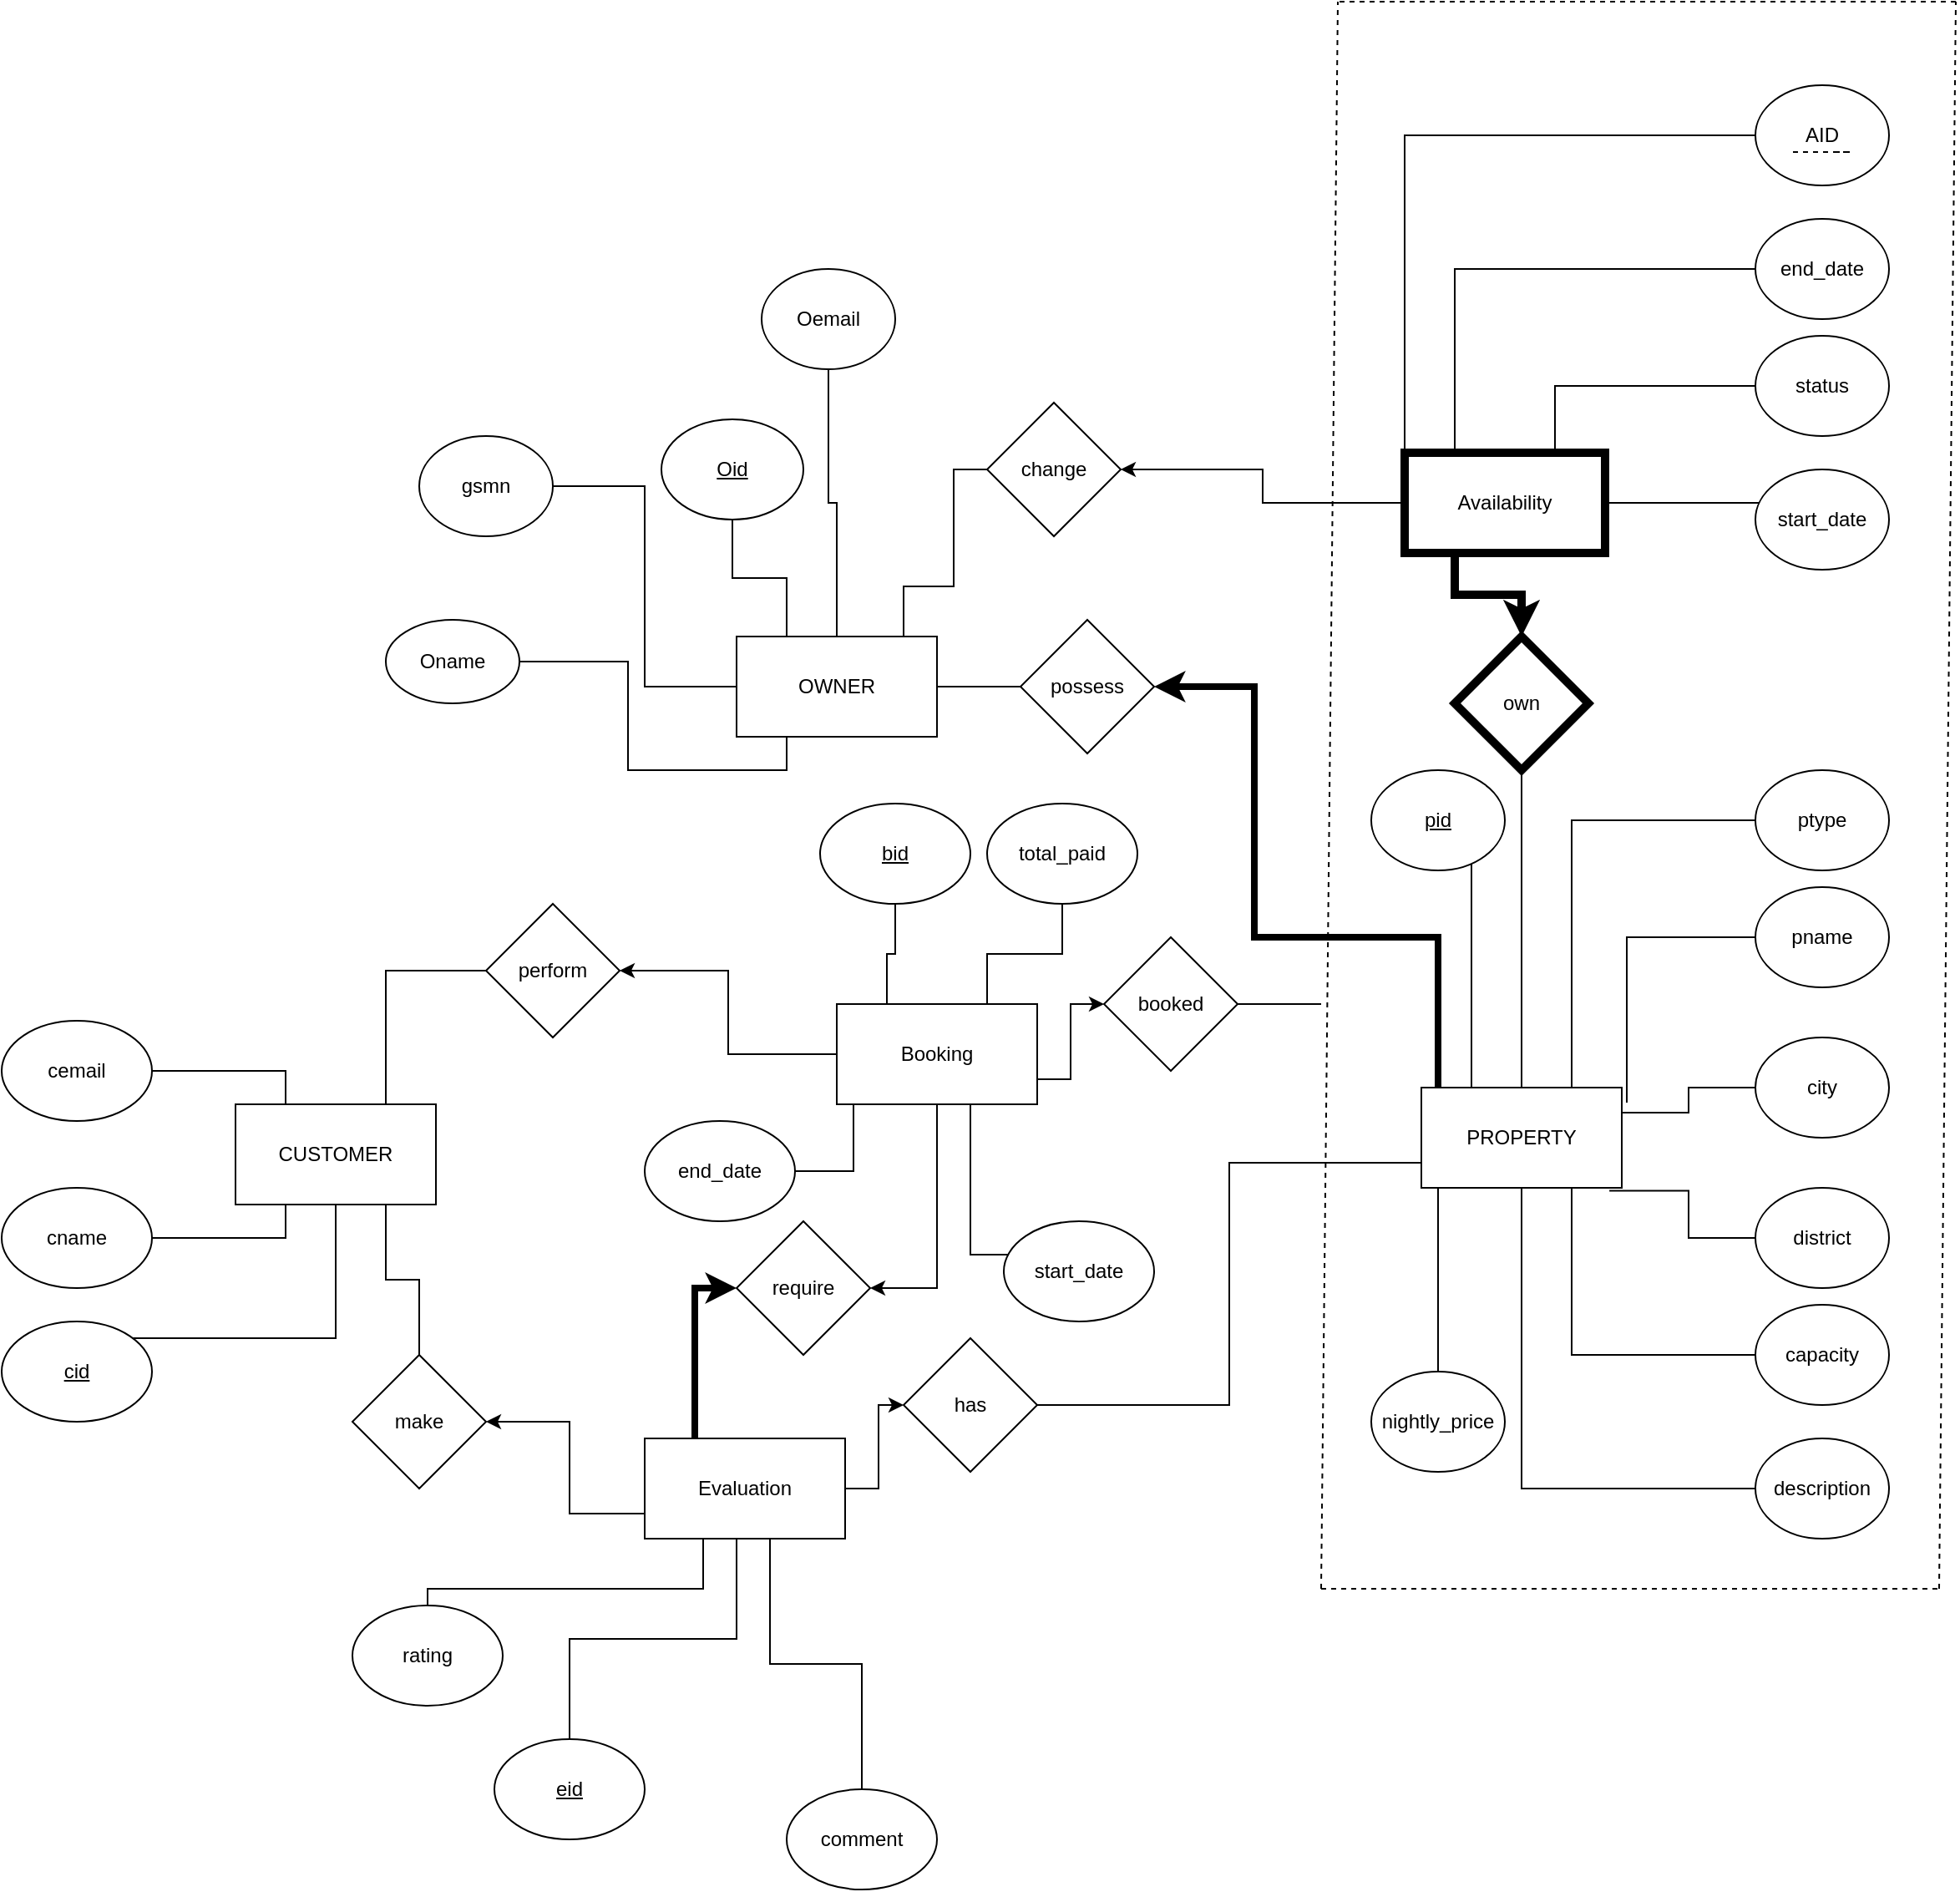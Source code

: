 <mxfile version="20.4.1" type="device"><diagram id="69jAtYAEnmiKY_Mqc_Qp" name="Sayfa -1"><mxGraphModel dx="1895" dy="2592" grid="1" gridSize="10" guides="1" tooltips="1" connect="1" arrows="1" fold="1" page="1" pageScale="1" pageWidth="827" pageHeight="1169" math="0" shadow="0"><root><mxCell id="0"/><mxCell id="1" parent="0"/><mxCell id="di7PIDh1F6-VsZQurySr-2" style="edgeStyle=orthogonalEdgeStyle;rounded=0;orthogonalLoop=1;jettySize=auto;html=1;entryX=0;entryY=0.5;entryDx=0;entryDy=0;endArrow=none;endFill=0;" edge="1" parent="1" source="UpE4tQKNXu-wdwr4fs_0-1" target="di7PIDh1F6-VsZQurySr-1"><mxGeometry relative="1" as="geometry"><Array as="points"><mxPoint x="-100" y="-80"/><mxPoint x="-70" y="-80"/><mxPoint x="-70" y="-150"/></Array></mxGeometry></mxCell><mxCell id="UpE4tQKNXu-wdwr4fs_0-1" value="OWNER" style="rounded=0;whiteSpace=wrap;html=1;" parent="1" vertex="1"><mxGeometry x="-200" y="-50" width="120" height="60" as="geometry"/></mxCell><mxCell id="PM4DRpm4Xw7oBa_qc37T-33" style="edgeStyle=orthogonalEdgeStyle;rounded=0;orthogonalLoop=1;jettySize=auto;html=1;entryX=0.25;entryY=1;entryDx=0;entryDy=0;strokeWidth=5;startArrow=classic;startFill=1;endArrow=none;endFill=0;" parent="1" source="PM4DRpm4Xw7oBa_qc37T-40" target="PM4DRpm4Xw7oBa_qc37T-32" edge="1"><mxGeometry relative="1" as="geometry"><Array as="points"/></mxGeometry></mxCell><mxCell id="UpE4tQKNXu-wdwr4fs_0-2" value="PROPERTY" style="rounded=0;whiteSpace=wrap;html=1;" parent="1" vertex="1"><mxGeometry x="210" y="220" width="120" height="60" as="geometry"/></mxCell><mxCell id="UpE4tQKNXu-wdwr4fs_0-3" value="CUSTOMER" style="rounded=0;whiteSpace=wrap;html=1;" parent="1" vertex="1"><mxGeometry x="-500" y="230" width="120" height="60" as="geometry"/></mxCell><mxCell id="PM4DRpm4Xw7oBa_qc37T-12" style="edgeStyle=orthogonalEdgeStyle;rounded=0;orthogonalLoop=1;jettySize=auto;html=1;entryX=0;entryY=0.5;entryDx=0;entryDy=0;endArrow=none;endFill=0;" parent="1" source="UpE4tQKNXu-wdwr4fs_0-4" target="UpE4tQKNXu-wdwr4fs_0-1" edge="1"><mxGeometry relative="1" as="geometry"/></mxCell><mxCell id="UpE4tQKNXu-wdwr4fs_0-4" value="gsmn" style="ellipse;whiteSpace=wrap;html=1;" parent="1" vertex="1"><mxGeometry x="-390" y="-170" width="80" height="60" as="geometry"/></mxCell><mxCell id="PM4DRpm4Xw7oBa_qc37T-11" style="edgeStyle=orthogonalEdgeStyle;rounded=0;orthogonalLoop=1;jettySize=auto;html=1;entryX=0.25;entryY=1;entryDx=0;entryDy=0;endArrow=none;endFill=0;" parent="1" source="UpE4tQKNXu-wdwr4fs_0-5" target="UpE4tQKNXu-wdwr4fs_0-1" edge="1"><mxGeometry relative="1" as="geometry"/></mxCell><mxCell id="UpE4tQKNXu-wdwr4fs_0-5" value="Oname" style="ellipse;whiteSpace=wrap;html=1;" parent="1" vertex="1"><mxGeometry x="-410" y="-60" width="80" height="50" as="geometry"/></mxCell><mxCell id="PM4DRpm4Xw7oBa_qc37T-13" style="edgeStyle=orthogonalEdgeStyle;rounded=0;orthogonalLoop=1;jettySize=auto;html=1;entryX=0.25;entryY=0;entryDx=0;entryDy=0;endArrow=none;endFill=0;" parent="1" source="UpE4tQKNXu-wdwr4fs_0-6" target="UpE4tQKNXu-wdwr4fs_0-1" edge="1"><mxGeometry relative="1" as="geometry"/></mxCell><mxCell id="UpE4tQKNXu-wdwr4fs_0-6" value="&lt;u&gt;Oid&lt;/u&gt;" style="ellipse;whiteSpace=wrap;html=1;" parent="1" vertex="1"><mxGeometry x="-245" y="-180" width="85" height="60" as="geometry"/></mxCell><mxCell id="PM4DRpm4Xw7oBa_qc37T-36" style="edgeStyle=orthogonalEdgeStyle;rounded=0;orthogonalLoop=1;jettySize=auto;html=1;entryX=0.25;entryY=0;entryDx=0;entryDy=0;strokeWidth=1;startArrow=none;startFill=0;endArrow=none;endFill=0;" parent="1" source="UpE4tQKNXu-wdwr4fs_0-10" target="PM4DRpm4Xw7oBa_qc37T-32" edge="1"><mxGeometry relative="1" as="geometry"/></mxCell><mxCell id="UpE4tQKNXu-wdwr4fs_0-10" value="end_date" style="ellipse;whiteSpace=wrap;html=1;" parent="1" vertex="1"><mxGeometry x="410" y="-300" width="80" height="60" as="geometry"/></mxCell><mxCell id="PM4DRpm4Xw7oBa_qc37T-35" style="edgeStyle=orthogonalEdgeStyle;rounded=0;orthogonalLoop=1;jettySize=auto;html=1;entryX=0.75;entryY=0;entryDx=0;entryDy=0;strokeWidth=1;startArrow=none;startFill=0;endArrow=none;endFill=0;" parent="1" source="UpE4tQKNXu-wdwr4fs_0-11" target="PM4DRpm4Xw7oBa_qc37T-32" edge="1"><mxGeometry relative="1" as="geometry"/></mxCell><mxCell id="UpE4tQKNXu-wdwr4fs_0-11" value="status" style="ellipse;whiteSpace=wrap;html=1;" parent="1" vertex="1"><mxGeometry x="410" y="-230" width="80" height="60" as="geometry"/></mxCell><mxCell id="PM4DRpm4Xw7oBa_qc37T-15" style="edgeStyle=orthogonalEdgeStyle;rounded=0;orthogonalLoop=1;jettySize=auto;html=1;entryX=0.5;entryY=0;entryDx=0;entryDy=0;endArrow=none;endFill=0;" parent="1" source="UpE4tQKNXu-wdwr4fs_0-12" target="UpE4tQKNXu-wdwr4fs_0-1" edge="1"><mxGeometry relative="1" as="geometry"/></mxCell><mxCell id="UpE4tQKNXu-wdwr4fs_0-12" value="Oemail" style="ellipse;whiteSpace=wrap;html=1;" parent="1" vertex="1"><mxGeometry x="-185" y="-270" width="80" height="60" as="geometry"/></mxCell><mxCell id="UpE4tQKNXu-wdwr4fs_0-24" style="edgeStyle=orthogonalEdgeStyle;rounded=0;orthogonalLoop=1;jettySize=auto;html=1;endArrow=none;endFill=0;startArrow=classic;startFill=1;strokeWidth=4;" parent="1" source="UpE4tQKNXu-wdwr4fs_0-22" target="UpE4tQKNXu-wdwr4fs_0-2" edge="1"><mxGeometry relative="1" as="geometry"><Array as="points"><mxPoint x="110" y="-20"/><mxPoint x="110" y="130"/><mxPoint x="220" y="130"/></Array></mxGeometry></mxCell><mxCell id="di7PIDh1F6-VsZQurySr-6" style="edgeStyle=orthogonalEdgeStyle;rounded=0;orthogonalLoop=1;jettySize=auto;html=1;endArrow=none;endFill=0;" edge="1" parent="1" source="UpE4tQKNXu-wdwr4fs_0-22" target="UpE4tQKNXu-wdwr4fs_0-1"><mxGeometry relative="1" as="geometry"/></mxCell><mxCell id="UpE4tQKNXu-wdwr4fs_0-22" value="possess" style="rhombus;whiteSpace=wrap;html=1;" parent="1" vertex="1"><mxGeometry x="-30" y="-60" width="80" height="80" as="geometry"/></mxCell><mxCell id="PM4DRpm4Xw7oBa_qc37T-9" style="edgeStyle=orthogonalEdgeStyle;rounded=0;orthogonalLoop=1;jettySize=auto;html=1;entryX=0.75;entryY=0;entryDx=0;entryDy=0;endArrow=none;endFill=0;" parent="1" source="UpE4tQKNXu-wdwr4fs_0-25" target="UpE4tQKNXu-wdwr4fs_0-2" edge="1"><mxGeometry relative="1" as="geometry"/></mxCell><mxCell id="UpE4tQKNXu-wdwr4fs_0-25" value="ptype" style="ellipse;whiteSpace=wrap;html=1;" parent="1" vertex="1"><mxGeometry x="410" y="30" width="80" height="60" as="geometry"/></mxCell><mxCell id="PM4DRpm4Xw7oBa_qc37T-22" style="edgeStyle=orthogonalEdgeStyle;rounded=0;orthogonalLoop=1;jettySize=auto;html=1;entryX=1;entryY=0.25;entryDx=0;entryDy=0;endArrow=none;endFill=0;" parent="1" source="UpE4tQKNXu-wdwr4fs_0-26" target="UpE4tQKNXu-wdwr4fs_0-2" edge="1"><mxGeometry relative="1" as="geometry"/></mxCell><mxCell id="UpE4tQKNXu-wdwr4fs_0-26" value="city" style="ellipse;whiteSpace=wrap;html=1;" parent="1" vertex="1"><mxGeometry x="410" y="190" width="80" height="60" as="geometry"/></mxCell><mxCell id="UpE4tQKNXu-wdwr4fs_0-34" style="edgeStyle=orthogonalEdgeStyle;rounded=0;orthogonalLoop=1;jettySize=auto;html=1;entryX=1.025;entryY=0.15;entryDx=0;entryDy=0;entryPerimeter=0;strokeWidth=1;startArrow=none;startFill=0;endArrow=none;endFill=0;" parent="1" source="UpE4tQKNXu-wdwr4fs_0-27" target="UpE4tQKNXu-wdwr4fs_0-2" edge="1"><mxGeometry relative="1" as="geometry"/></mxCell><mxCell id="UpE4tQKNXu-wdwr4fs_0-27" value="pname" style="ellipse;whiteSpace=wrap;html=1;" parent="1" vertex="1"><mxGeometry x="410" y="100" width="80" height="60" as="geometry"/></mxCell><mxCell id="di7PIDh1F6-VsZQurySr-7" style="edgeStyle=orthogonalEdgeStyle;rounded=0;orthogonalLoop=1;jettySize=auto;html=1;entryX=0.25;entryY=0;entryDx=0;entryDy=0;endArrow=none;endFill=0;" edge="1" parent="1" source="UpE4tQKNXu-wdwr4fs_0-28" target="UpE4tQKNXu-wdwr4fs_0-2"><mxGeometry relative="1" as="geometry"><Array as="points"><mxPoint x="240" y="140"/><mxPoint x="240" y="140"/></Array></mxGeometry></mxCell><mxCell id="UpE4tQKNXu-wdwr4fs_0-28" value="&lt;u&gt;pid&lt;/u&gt;" style="ellipse;whiteSpace=wrap;html=1;" parent="1" vertex="1"><mxGeometry x="180" y="30" width="80" height="60" as="geometry"/></mxCell><mxCell id="UpE4tQKNXu-wdwr4fs_0-36" style="edgeStyle=orthogonalEdgeStyle;rounded=0;orthogonalLoop=1;jettySize=auto;html=1;entryX=0.938;entryY=1.03;entryDx=0;entryDy=0;entryPerimeter=0;strokeWidth=1;startArrow=none;startFill=0;endArrow=none;endFill=0;" parent="1" source="UpE4tQKNXu-wdwr4fs_0-29" target="UpE4tQKNXu-wdwr4fs_0-2" edge="1"><mxGeometry relative="1" as="geometry"/></mxCell><mxCell id="UpE4tQKNXu-wdwr4fs_0-29" value="district" style="ellipse;whiteSpace=wrap;html=1;" parent="1" vertex="1"><mxGeometry x="410" y="280" width="80" height="60" as="geometry"/></mxCell><mxCell id="UpE4tQKNXu-wdwr4fs_0-37" style="edgeStyle=orthogonalEdgeStyle;rounded=0;orthogonalLoop=1;jettySize=auto;html=1;entryX=0.75;entryY=1;entryDx=0;entryDy=0;strokeWidth=1;startArrow=none;startFill=0;endArrow=none;endFill=0;" parent="1" source="UpE4tQKNXu-wdwr4fs_0-30" target="UpE4tQKNXu-wdwr4fs_0-2" edge="1"><mxGeometry relative="1" as="geometry"/></mxCell><mxCell id="UpE4tQKNXu-wdwr4fs_0-30" value="capacity" style="ellipse;whiteSpace=wrap;html=1;" parent="1" vertex="1"><mxGeometry x="410" y="350" width="80" height="60" as="geometry"/></mxCell><mxCell id="59l5X8kiQwAawAV82dmk-5" style="edgeStyle=orthogonalEdgeStyle;rounded=0;orthogonalLoop=1;jettySize=auto;html=1;entryX=0.25;entryY=0;entryDx=0;entryDy=0;strokeWidth=1;startArrow=none;startFill=0;endArrow=none;endFill=0;" parent="1" source="UpE4tQKNXu-wdwr4fs_0-44" target="59l5X8kiQwAawAV82dmk-2" edge="1"><mxGeometry relative="1" as="geometry"/></mxCell><mxCell id="UpE4tQKNXu-wdwr4fs_0-44" value="&lt;u&gt;bid&lt;/u&gt;" style="ellipse;whiteSpace=wrap;html=1;" parent="1" vertex="1"><mxGeometry x="-150" y="50" width="90" height="60" as="geometry"/></mxCell><mxCell id="UpE4tQKNXu-wdwr4fs_0-48" style="edgeStyle=orthogonalEdgeStyle;rounded=0;orthogonalLoop=1;jettySize=auto;html=1;strokeWidth=1;startArrow=none;startFill=0;endArrow=none;endFill=0;" parent="1" source="UpE4tQKNXu-wdwr4fs_0-45" target="59l5X8kiQwAawAV82dmk-2" edge="1"><mxGeometry relative="1" as="geometry"><mxPoint x="-40" y="290" as="targetPoint"/><Array as="points"><mxPoint x="-60" y="320"/></Array></mxGeometry></mxCell><mxCell id="UpE4tQKNXu-wdwr4fs_0-45" value="start_date" style="ellipse;whiteSpace=wrap;html=1;" parent="1" vertex="1"><mxGeometry x="-40" y="300" width="90" height="60" as="geometry"/></mxCell><mxCell id="59l5X8kiQwAawAV82dmk-7" style="edgeStyle=orthogonalEdgeStyle;rounded=0;orthogonalLoop=1;jettySize=auto;html=1;entryX=0.25;entryY=1;entryDx=0;entryDy=0;strokeWidth=1;startArrow=none;startFill=0;endArrow=none;endFill=0;" parent="1" source="UpE4tQKNXu-wdwr4fs_0-46" target="59l5X8kiQwAawAV82dmk-2" edge="1"><mxGeometry relative="1" as="geometry"><Array as="points"><mxPoint x="-130" y="270"/><mxPoint x="-130" y="230"/></Array></mxGeometry></mxCell><mxCell id="UpE4tQKNXu-wdwr4fs_0-46" value="end_date" style="ellipse;whiteSpace=wrap;html=1;" parent="1" vertex="1"><mxGeometry x="-255" y="240" width="90" height="60" as="geometry"/></mxCell><mxCell id="59l5X8kiQwAawAV82dmk-6" style="edgeStyle=orthogonalEdgeStyle;rounded=0;orthogonalLoop=1;jettySize=auto;html=1;entryX=0.75;entryY=0;entryDx=0;entryDy=0;strokeWidth=1;startArrow=none;startFill=0;endArrow=none;endFill=0;" parent="1" source="UpE4tQKNXu-wdwr4fs_0-47" target="59l5X8kiQwAawAV82dmk-2" edge="1"><mxGeometry relative="1" as="geometry"/></mxCell><mxCell id="UpE4tQKNXu-wdwr4fs_0-47" value="total_paid" style="ellipse;whiteSpace=wrap;html=1;" parent="1" vertex="1"><mxGeometry x="-50" y="50" width="90" height="60" as="geometry"/></mxCell><mxCell id="UpE4tQKNXu-wdwr4fs_0-55" style="edgeStyle=orthogonalEdgeStyle;rounded=0;orthogonalLoop=1;jettySize=auto;html=1;entryX=0.25;entryY=1;entryDx=0;entryDy=0;strokeWidth=1;startArrow=none;startFill=0;endArrow=none;endFill=0;" parent="1" source="UpE4tQKNXu-wdwr4fs_0-52" target="UpE4tQKNXu-wdwr4fs_0-2" edge="1"><mxGeometry relative="1" as="geometry"><Array as="points"><mxPoint x="220" y="280"/></Array></mxGeometry></mxCell><mxCell id="UpE4tQKNXu-wdwr4fs_0-52" value="nightly_price" style="ellipse;whiteSpace=wrap;html=1;" parent="1" vertex="1"><mxGeometry x="180" y="390" width="80" height="60" as="geometry"/></mxCell><mxCell id="UpE4tQKNXu-wdwr4fs_0-54" style="edgeStyle=orthogonalEdgeStyle;rounded=0;orthogonalLoop=1;jettySize=auto;html=1;entryX=0.5;entryY=1;entryDx=0;entryDy=0;strokeWidth=1;startArrow=none;startFill=0;endArrow=none;endFill=0;" parent="1" source="UpE4tQKNXu-wdwr4fs_0-53" target="UpE4tQKNXu-wdwr4fs_0-2" edge="1"><mxGeometry relative="1" as="geometry"/></mxCell><mxCell id="UpE4tQKNXu-wdwr4fs_0-53" value="description" style="ellipse;whiteSpace=wrap;html=1;" parent="1" vertex="1"><mxGeometry x="410" y="430" width="80" height="60" as="geometry"/></mxCell><mxCell id="UpE4tQKNXu-wdwr4fs_0-56" value="&lt;u&gt;eid&lt;/u&gt;" style="ellipse;whiteSpace=wrap;html=1;" parent="1" vertex="1"><mxGeometry x="-345" y="610" width="90" height="60" as="geometry"/></mxCell><mxCell id="UpE4tQKNXu-wdwr4fs_0-57" value="comment" style="ellipse;whiteSpace=wrap;html=1;" parent="1" vertex="1"><mxGeometry x="-170" y="640" width="90" height="60" as="geometry"/></mxCell><mxCell id="59l5X8kiQwAawAV82dmk-1" style="edgeStyle=orthogonalEdgeStyle;rounded=0;orthogonalLoop=1;jettySize=auto;html=1;entryX=0;entryY=0.5;entryDx=0;entryDy=0;strokeWidth=1;startArrow=none;startFill=0;endArrow=none;endFill=0;" parent="1" source="UpE4tQKNXu-wdwr4fs_0-58" target="PM4DRpm4Xw7oBa_qc37T-4" edge="1"><mxGeometry relative="1" as="geometry"><Array as="points"><mxPoint x="-385" y="520"/><mxPoint x="-220" y="520"/><mxPoint x="-220" y="460"/></Array></mxGeometry></mxCell><mxCell id="UpE4tQKNXu-wdwr4fs_0-58" value="rating" style="ellipse;whiteSpace=wrap;html=1;" parent="1" vertex="1"><mxGeometry x="-430" y="530" width="90" height="60" as="geometry"/></mxCell><mxCell id="PM4DRpm4Xw7oBa_qc37T-30" style="edgeStyle=orthogonalEdgeStyle;rounded=0;orthogonalLoop=1;jettySize=auto;html=1;entryX=0.25;entryY=0;entryDx=0;entryDy=0;endArrow=none;endFill=0;" parent="1" source="UpE4tQKNXu-wdwr4fs_0-62" target="UpE4tQKNXu-wdwr4fs_0-3" edge="1"><mxGeometry relative="1" as="geometry"/></mxCell><mxCell id="UpE4tQKNXu-wdwr4fs_0-62" value="cemail" style="ellipse;whiteSpace=wrap;html=1;" parent="1" vertex="1"><mxGeometry x="-640" y="180" width="90" height="60" as="geometry"/></mxCell><mxCell id="UpE4tQKNXu-wdwr4fs_0-66" style="edgeStyle=orthogonalEdgeStyle;rounded=0;orthogonalLoop=1;jettySize=auto;html=1;entryX=0.25;entryY=1;entryDx=0;entryDy=0;strokeWidth=1;startArrow=none;startFill=0;endArrow=none;endFill=0;" parent="1" source="UpE4tQKNXu-wdwr4fs_0-63" target="UpE4tQKNXu-wdwr4fs_0-3" edge="1"><mxGeometry relative="1" as="geometry"/></mxCell><mxCell id="UpE4tQKNXu-wdwr4fs_0-63" value="cname" style="ellipse;whiteSpace=wrap;html=1;" parent="1" vertex="1"><mxGeometry x="-640" y="280" width="90" height="60" as="geometry"/></mxCell><mxCell id="PM4DRpm4Xw7oBa_qc37T-20" style="edgeStyle=orthogonalEdgeStyle;rounded=0;orthogonalLoop=1;jettySize=auto;html=1;entryX=0.75;entryY=1;entryDx=0;entryDy=0;endArrow=none;endFill=0;" parent="1" source="UpE4tQKNXu-wdwr4fs_0-64" target="UpE4tQKNXu-wdwr4fs_0-3" edge="1"><mxGeometry relative="1" as="geometry"><Array as="points"><mxPoint x="-440" y="370"/><mxPoint x="-440" y="290"/></Array></mxGeometry></mxCell><mxCell id="UpE4tQKNXu-wdwr4fs_0-64" value="&lt;u&gt;cid&lt;/u&gt;" style="ellipse;whiteSpace=wrap;html=1;" parent="1" vertex="1"><mxGeometry x="-640" y="360" width="90" height="60" as="geometry"/></mxCell><mxCell id="PM4DRpm4Xw7oBa_qc37T-34" style="edgeStyle=orthogonalEdgeStyle;rounded=0;orthogonalLoop=1;jettySize=auto;html=1;entryX=1;entryY=0.5;entryDx=0;entryDy=0;strokeWidth=1;startArrow=none;startFill=0;endArrow=none;endFill=0;" parent="1" source="UpE4tQKNXu-wdwr4fs_0-19" target="PM4DRpm4Xw7oBa_qc37T-32" edge="1"><mxGeometry relative="1" as="geometry"><Array as="points"><mxPoint x="400" y="-130"/><mxPoint x="400" y="-130"/></Array></mxGeometry></mxCell><mxCell id="UpE4tQKNXu-wdwr4fs_0-19" value="start_date" style="ellipse;whiteSpace=wrap;html=1;" parent="1" vertex="1"><mxGeometry x="410" y="-150" width="80" height="60" as="geometry"/></mxCell><mxCell id="59l5X8kiQwAawAV82dmk-13" style="edgeStyle=orthogonalEdgeStyle;rounded=0;orthogonalLoop=1;jettySize=auto;html=1;strokeWidth=1;startArrow=none;startFill=0;endArrow=none;endFill=0;" parent="1" source="PM4DRpm4Xw7oBa_qc37T-4" target="UpE4tQKNXu-wdwr4fs_0-57" edge="1"><mxGeometry relative="1" as="geometry"><Array as="points"><mxPoint x="-180" y="565"/><mxPoint x="-125" y="565"/></Array></mxGeometry></mxCell><mxCell id="59l5X8kiQwAawAV82dmk-14" style="edgeStyle=orthogonalEdgeStyle;rounded=0;orthogonalLoop=1;jettySize=auto;html=1;entryX=0.5;entryY=0;entryDx=0;entryDy=0;strokeWidth=1;startArrow=none;startFill=0;endArrow=none;endFill=0;" parent="1" source="PM4DRpm4Xw7oBa_qc37T-4" target="UpE4tQKNXu-wdwr4fs_0-56" edge="1"><mxGeometry relative="1" as="geometry"><Array as="points"><mxPoint x="-200" y="550"/><mxPoint x="-300" y="550"/></Array></mxGeometry></mxCell><mxCell id="di7PIDh1F6-VsZQurySr-5" style="edgeStyle=orthogonalEdgeStyle;rounded=0;orthogonalLoop=1;jettySize=auto;html=1;entryX=0;entryY=0.5;entryDx=0;entryDy=0;endArrow=classic;endFill=1;" edge="1" parent="1" source="PM4DRpm4Xw7oBa_qc37T-4" target="59l5X8kiQwAawAV82dmk-16"><mxGeometry relative="1" as="geometry"/></mxCell><mxCell id="PM4DRpm4Xw7oBa_qc37T-4" value="Evaluation" style="rounded=0;whiteSpace=wrap;html=1;" parent="1" vertex="1"><mxGeometry x="-255" y="430" width="120" height="60" as="geometry"/></mxCell><mxCell id="PM4DRpm4Xw7oBa_qc37T-10" style="edgeStyle=orthogonalEdgeStyle;rounded=0;orthogonalLoop=1;jettySize=auto;html=1;exitX=0.5;exitY=1;exitDx=0;exitDy=0;endArrow=none;endFill=0;" parent="1" source="UpE4tQKNXu-wdwr4fs_0-4" target="UpE4tQKNXu-wdwr4fs_0-4" edge="1"><mxGeometry relative="1" as="geometry"/></mxCell><mxCell id="PM4DRpm4Xw7oBa_qc37T-32" value="Availability" style="rounded=0;whiteSpace=wrap;html=1;strokeWidth=5;" parent="1" vertex="1"><mxGeometry x="200" y="-160" width="120" height="60" as="geometry"/></mxCell><mxCell id="PM4DRpm4Xw7oBa_qc37T-39" style="edgeStyle=orthogonalEdgeStyle;rounded=0;orthogonalLoop=1;jettySize=auto;html=1;entryX=0;entryY=0.5;entryDx=0;entryDy=0;strokeWidth=1;startArrow=none;startFill=0;endArrow=none;endFill=0;" parent="1" source="PM4DRpm4Xw7oBa_qc37T-38" target="PM4DRpm4Xw7oBa_qc37T-32" edge="1"><mxGeometry relative="1" as="geometry"><Array as="points"><mxPoint x="200" y="-350"/></Array></mxGeometry></mxCell><mxCell id="PM4DRpm4Xw7oBa_qc37T-38" value="AID" style="ellipse;whiteSpace=wrap;html=1;" parent="1" vertex="1"><mxGeometry x="410" y="-380" width="80" height="60" as="geometry"/></mxCell><mxCell id="PM4DRpm4Xw7oBa_qc37T-44" style="edgeStyle=orthogonalEdgeStyle;rounded=0;orthogonalLoop=1;jettySize=auto;html=1;strokeWidth=1;startArrow=none;startFill=0;endArrow=none;endFill=0;" parent="1" source="PM4DRpm4Xw7oBa_qc37T-40" target="UpE4tQKNXu-wdwr4fs_0-2" edge="1"><mxGeometry relative="1" as="geometry"/></mxCell><mxCell id="PM4DRpm4Xw7oBa_qc37T-40" value="own" style="rhombus;whiteSpace=wrap;html=1;strokeWidth=5;" parent="1" vertex="1"><mxGeometry x="230" y="-50" width="80" height="80" as="geometry"/></mxCell><mxCell id="di7PIDh1F6-VsZQurySr-18" style="edgeStyle=orthogonalEdgeStyle;rounded=0;orthogonalLoop=1;jettySize=auto;html=1;entryX=1;entryY=0.5;entryDx=0;entryDy=0;startArrow=none;startFill=0;endArrow=classic;endFill=1;" edge="1" parent="1" source="59l5X8kiQwAawAV82dmk-2" target="di7PIDh1F6-VsZQurySr-16"><mxGeometry relative="1" as="geometry"/></mxCell><mxCell id="59l5X8kiQwAawAV82dmk-2" value="Booking" style="rounded=0;whiteSpace=wrap;html=1;strokeWidth=1;" parent="1" vertex="1"><mxGeometry x="-140" y="170" width="120" height="60" as="geometry"/></mxCell><mxCell id="59l5X8kiQwAawAV82dmk-19" style="edgeStyle=orthogonalEdgeStyle;rounded=0;orthogonalLoop=1;jettySize=auto;html=1;entryX=0;entryY=0.75;entryDx=0;entryDy=0;strokeWidth=1;startArrow=classic;startFill=1;endArrow=none;endFill=0;" parent="1" source="59l5X8kiQwAawAV82dmk-15" target="PM4DRpm4Xw7oBa_qc37T-4" edge="1"><mxGeometry relative="1" as="geometry"><Array as="points"><mxPoint x="-300" y="420"/><mxPoint x="-300" y="475"/></Array></mxGeometry></mxCell><mxCell id="59l5X8kiQwAawAV82dmk-20" style="edgeStyle=orthogonalEdgeStyle;rounded=0;orthogonalLoop=1;jettySize=auto;html=1;entryX=0.75;entryY=1;entryDx=0;entryDy=0;strokeWidth=1;startArrow=none;startFill=0;endArrow=none;endFill=0;" parent="1" source="59l5X8kiQwAawAV82dmk-15" target="UpE4tQKNXu-wdwr4fs_0-3" edge="1"><mxGeometry relative="1" as="geometry"/></mxCell><mxCell id="59l5X8kiQwAawAV82dmk-15" value="make" style="rhombus;whiteSpace=wrap;html=1;strokeWidth=1;" parent="1" vertex="1"><mxGeometry x="-430" y="380" width="80" height="80" as="geometry"/></mxCell><mxCell id="59l5X8kiQwAawAV82dmk-17" style="edgeStyle=orthogonalEdgeStyle;rounded=0;orthogonalLoop=1;jettySize=auto;html=1;entryX=0;entryY=0.75;entryDx=0;entryDy=0;strokeWidth=1;startArrow=none;startFill=0;endArrow=none;endFill=0;" parent="1" source="59l5X8kiQwAawAV82dmk-16" target="UpE4tQKNXu-wdwr4fs_0-2" edge="1"><mxGeometry relative="1" as="geometry"/></mxCell><mxCell id="59l5X8kiQwAawAV82dmk-16" value="has" style="rhombus;whiteSpace=wrap;html=1;strokeWidth=1;" parent="1" vertex="1"><mxGeometry x="-100" y="370" width="80" height="80" as="geometry"/></mxCell><mxCell id="59l5X8kiQwAawAV82dmk-22" style="edgeStyle=orthogonalEdgeStyle;rounded=0;orthogonalLoop=1;jettySize=auto;html=1;entryX=0.75;entryY=0;entryDx=0;entryDy=0;strokeWidth=1;startArrow=none;startFill=0;endArrow=none;endFill=0;" parent="1" source="59l5X8kiQwAawAV82dmk-21" target="UpE4tQKNXu-wdwr4fs_0-3" edge="1"><mxGeometry relative="1" as="geometry"/></mxCell><mxCell id="59l5X8kiQwAawAV82dmk-23" style="edgeStyle=orthogonalEdgeStyle;rounded=0;orthogonalLoop=1;jettySize=auto;html=1;entryX=0;entryY=0.5;entryDx=0;entryDy=0;strokeWidth=1;startArrow=classic;startFill=1;endArrow=none;endFill=0;" parent="1" source="59l5X8kiQwAawAV82dmk-21" target="59l5X8kiQwAawAV82dmk-2" edge="1"><mxGeometry relative="1" as="geometry"/></mxCell><mxCell id="59l5X8kiQwAawAV82dmk-21" value="perform" style="rhombus;whiteSpace=wrap;html=1;strokeWidth=1;" parent="1" vertex="1"><mxGeometry x="-350" y="110" width="80" height="80" as="geometry"/></mxCell><mxCell id="59l5X8kiQwAawAV82dmk-25" style="edgeStyle=orthogonalEdgeStyle;rounded=0;orthogonalLoop=1;jettySize=auto;html=1;entryX=1;entryY=0.75;entryDx=0;entryDy=0;strokeWidth=1;startArrow=classic;startFill=1;endArrow=none;endFill=0;" parent="1" source="59l5X8kiQwAawAV82dmk-24" target="59l5X8kiQwAawAV82dmk-2" edge="1"><mxGeometry relative="1" as="geometry"/></mxCell><mxCell id="di7PIDh1F6-VsZQurySr-14" style="edgeStyle=orthogonalEdgeStyle;rounded=0;orthogonalLoop=1;jettySize=auto;html=1;endArrow=none;endFill=0;" edge="1" parent="1" source="59l5X8kiQwAawAV82dmk-24"><mxGeometry relative="1" as="geometry"><mxPoint x="150" y="170" as="targetPoint"/><Array as="points"><mxPoint x="150" y="170"/></Array></mxGeometry></mxCell><mxCell id="59l5X8kiQwAawAV82dmk-24" value="booked" style="rhombus;whiteSpace=wrap;html=1;strokeWidth=1;" parent="1" vertex="1"><mxGeometry x="20" y="130" width="80" height="80" as="geometry"/></mxCell><mxCell id="di7PIDh1F6-VsZQurySr-15" style="edgeStyle=orthogonalEdgeStyle;rounded=0;orthogonalLoop=1;jettySize=auto;html=1;entryX=0;entryY=0.5;entryDx=0;entryDy=0;endArrow=none;endFill=0;startArrow=classic;startFill=1;" edge="1" parent="1" source="di7PIDh1F6-VsZQurySr-1" target="PM4DRpm4Xw7oBa_qc37T-32"><mxGeometry relative="1" as="geometry"/></mxCell><mxCell id="di7PIDh1F6-VsZQurySr-1" value="change" style="rhombus;whiteSpace=wrap;html=1;" vertex="1" parent="1"><mxGeometry x="-50" y="-190" width="80" height="80" as="geometry"/></mxCell><mxCell id="di7PIDh1F6-VsZQurySr-9" value="" style="endArrow=none;dashed=1;html=1;rounded=0;" edge="1" parent="1"><mxGeometry width="50" height="50" relative="1" as="geometry"><mxPoint x="432.5" y="-340" as="sourcePoint"/><mxPoint x="457.5" y="-340" as="targetPoint"/><Array as="points"><mxPoint x="457.5" y="-340"/><mxPoint x="467.5" y="-340"/></Array></mxGeometry></mxCell><mxCell id="di7PIDh1F6-VsZQurySr-10" value="" style="endArrow=none;dashed=1;html=1;rounded=0;" edge="1" parent="1"><mxGeometry width="50" height="50" relative="1" as="geometry"><mxPoint x="150" y="520" as="sourcePoint"/><mxPoint x="160" y="-430" as="targetPoint"/></mxGeometry></mxCell><mxCell id="di7PIDh1F6-VsZQurySr-11" value="" style="endArrow=none;dashed=1;html=1;rounded=0;" edge="1" parent="1"><mxGeometry width="50" height="50" relative="1" as="geometry"><mxPoint x="530" y="-430" as="sourcePoint"/><mxPoint x="160" y="-430" as="targetPoint"/></mxGeometry></mxCell><mxCell id="di7PIDh1F6-VsZQurySr-12" value="" style="endArrow=none;dashed=1;html=1;rounded=0;" edge="1" parent="1"><mxGeometry width="50" height="50" relative="1" as="geometry"><mxPoint x="520" y="520" as="sourcePoint"/><mxPoint x="530" y="-430" as="targetPoint"/></mxGeometry></mxCell><mxCell id="di7PIDh1F6-VsZQurySr-13" value="" style="endArrow=none;dashed=1;html=1;rounded=0;" edge="1" parent="1"><mxGeometry width="50" height="50" relative="1" as="geometry"><mxPoint x="150" y="520" as="sourcePoint"/><mxPoint x="520" y="520" as="targetPoint"/></mxGeometry></mxCell><mxCell id="di7PIDh1F6-VsZQurySr-19" style="edgeStyle=orthogonalEdgeStyle;rounded=0;orthogonalLoop=1;jettySize=auto;html=1;startArrow=classic;startFill=1;endArrow=none;endFill=0;entryX=0.25;entryY=0;entryDx=0;entryDy=0;strokeWidth=4;" edge="1" parent="1" source="di7PIDh1F6-VsZQurySr-16" target="PM4DRpm4Xw7oBa_qc37T-4"><mxGeometry relative="1" as="geometry"><mxPoint x="-240" y="410" as="targetPoint"/><Array as="points"><mxPoint x="-225" y="340"/></Array></mxGeometry></mxCell><mxCell id="di7PIDh1F6-VsZQurySr-16" value="require" style="rhombus;whiteSpace=wrap;html=1;strokeWidth=1;" vertex="1" parent="1"><mxGeometry x="-200" y="300" width="80" height="80" as="geometry"/></mxCell></root></mxGraphModel></diagram></mxfile>